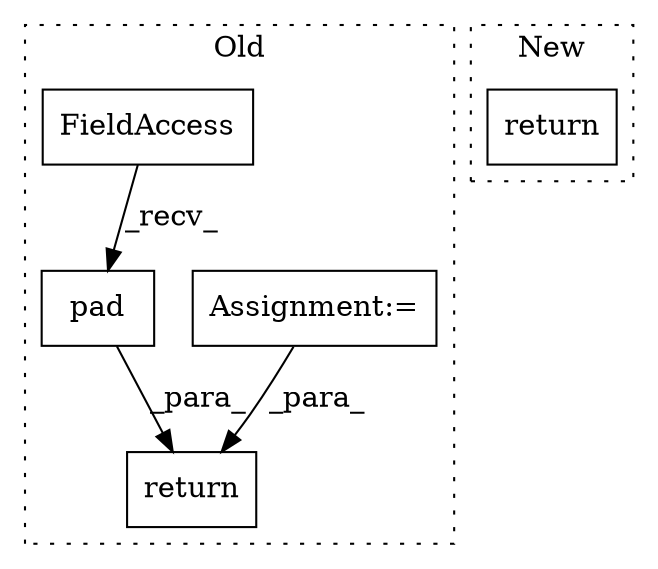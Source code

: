 digraph G {
subgraph cluster0 {
1 [label="pad" a="32" s="7017" l="5" shape="box"];
3 [label="return" a="41" s="7066" l="7" shape="box"];
4 [label="Assignment:=" a="7" s="6873" l="12" shape="box"];
5 [label="FieldAccess" a="22" s="7001" l="15" shape="box"];
label = "Old";
style="dotted";
}
subgraph cluster1 {
2 [label="return" a="41" s="6881" l="7" shape="box"];
label = "New";
style="dotted";
}
1 -> 3 [label="_para_"];
4 -> 3 [label="_para_"];
5 -> 1 [label="_recv_"];
}